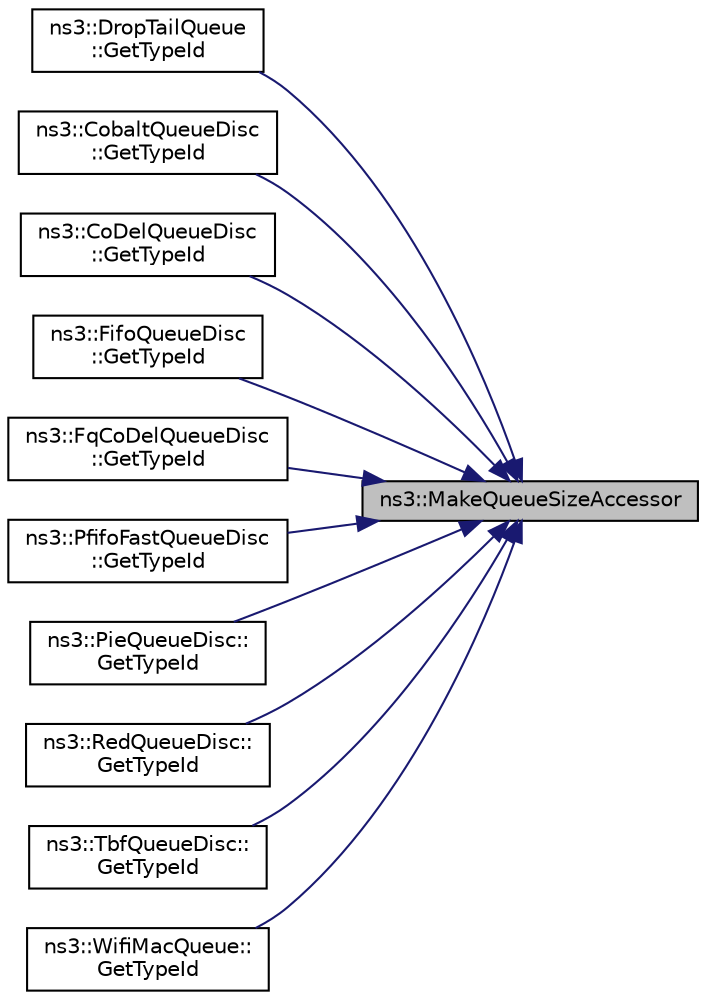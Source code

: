 digraph "ns3::MakeQueueSizeAccessor"
{
 // LATEX_PDF_SIZE
  edge [fontname="Helvetica",fontsize="10",labelfontname="Helvetica",labelfontsize="10"];
  node [fontname="Helvetica",fontsize="10",shape=record];
  rankdir="RL";
  Node1 [label="ns3::MakeQueueSizeAccessor",height=0.2,width=0.4,color="black", fillcolor="grey75", style="filled", fontcolor="black",tooltip=" "];
  Node1 -> Node2 [dir="back",color="midnightblue",fontsize="10",style="solid",fontname="Helvetica"];
  Node2 [label="ns3::DropTailQueue\l::GetTypeId",height=0.2,width=0.4,color="black", fillcolor="white", style="filled",URL="$classns3_1_1_drop_tail_queue.html#a642ecdfd3ab073765d98b4cba55d435a",tooltip="Get the type ID."];
  Node1 -> Node3 [dir="back",color="midnightblue",fontsize="10",style="solid",fontname="Helvetica"];
  Node3 [label="ns3::CobaltQueueDisc\l::GetTypeId",height=0.2,width=0.4,color="black", fillcolor="white", style="filled",URL="$classns3_1_1_cobalt_queue_disc.html#afd615ecd755e3d94fff26423838d700a",tooltip="Get the type ID."];
  Node1 -> Node4 [dir="back",color="midnightblue",fontsize="10",style="solid",fontname="Helvetica"];
  Node4 [label="ns3::CoDelQueueDisc\l::GetTypeId",height=0.2,width=0.4,color="black", fillcolor="white", style="filled",URL="$classns3_1_1_co_del_queue_disc.html#ae0ee4bf739d0a32330de43741a362f59",tooltip="Get the type ID."];
  Node1 -> Node5 [dir="back",color="midnightblue",fontsize="10",style="solid",fontname="Helvetica"];
  Node5 [label="ns3::FifoQueueDisc\l::GetTypeId",height=0.2,width=0.4,color="black", fillcolor="white", style="filled",URL="$classns3_1_1_fifo_queue_disc.html#adaa131c7f77c32adcc8344e178d7700b",tooltip="Get the type ID."];
  Node1 -> Node6 [dir="back",color="midnightblue",fontsize="10",style="solid",fontname="Helvetica"];
  Node6 [label="ns3::FqCoDelQueueDisc\l::GetTypeId",height=0.2,width=0.4,color="black", fillcolor="white", style="filled",URL="$classns3_1_1_fq_co_del_queue_disc.html#ac1928d4a228c995d1c24f413fde82bd2",tooltip="Get the type ID."];
  Node1 -> Node7 [dir="back",color="midnightblue",fontsize="10",style="solid",fontname="Helvetica"];
  Node7 [label="ns3::PfifoFastQueueDisc\l::GetTypeId",height=0.2,width=0.4,color="black", fillcolor="white", style="filled",URL="$classns3_1_1_pfifo_fast_queue_disc.html#a2c8d164b89f5934e2b0bbf261aba5bc9",tooltip="Get the type ID."];
  Node1 -> Node8 [dir="back",color="midnightblue",fontsize="10",style="solid",fontname="Helvetica"];
  Node8 [label="ns3::PieQueueDisc::\lGetTypeId",height=0.2,width=0.4,color="black", fillcolor="white", style="filled",URL="$classns3_1_1_pie_queue_disc.html#a77db6d3c88c9d7b3037d1c3bae6fb80f",tooltip="Get the type ID."];
  Node1 -> Node9 [dir="back",color="midnightblue",fontsize="10",style="solid",fontname="Helvetica"];
  Node9 [label="ns3::RedQueueDisc::\lGetTypeId",height=0.2,width=0.4,color="black", fillcolor="white", style="filled",URL="$classns3_1_1_red_queue_disc.html#a21c255fe1a7f38a3250af49ef1dac963",tooltip="Get the type ID."];
  Node1 -> Node10 [dir="back",color="midnightblue",fontsize="10",style="solid",fontname="Helvetica"];
  Node10 [label="ns3::TbfQueueDisc::\lGetTypeId",height=0.2,width=0.4,color="black", fillcolor="white", style="filled",URL="$classns3_1_1_tbf_queue_disc.html#aa092b8643330c046b3a4f481f9c286b4",tooltip="Get the type ID."];
  Node1 -> Node11 [dir="back",color="midnightblue",fontsize="10",style="solid",fontname="Helvetica"];
  Node11 [label="ns3::WifiMacQueue::\lGetTypeId",height=0.2,width=0.4,color="black", fillcolor="white", style="filled",URL="$classns3_1_1_wifi_mac_queue.html#a9741d8376010aec96a05bf237db14a82",tooltip="Get the type ID."];
}
